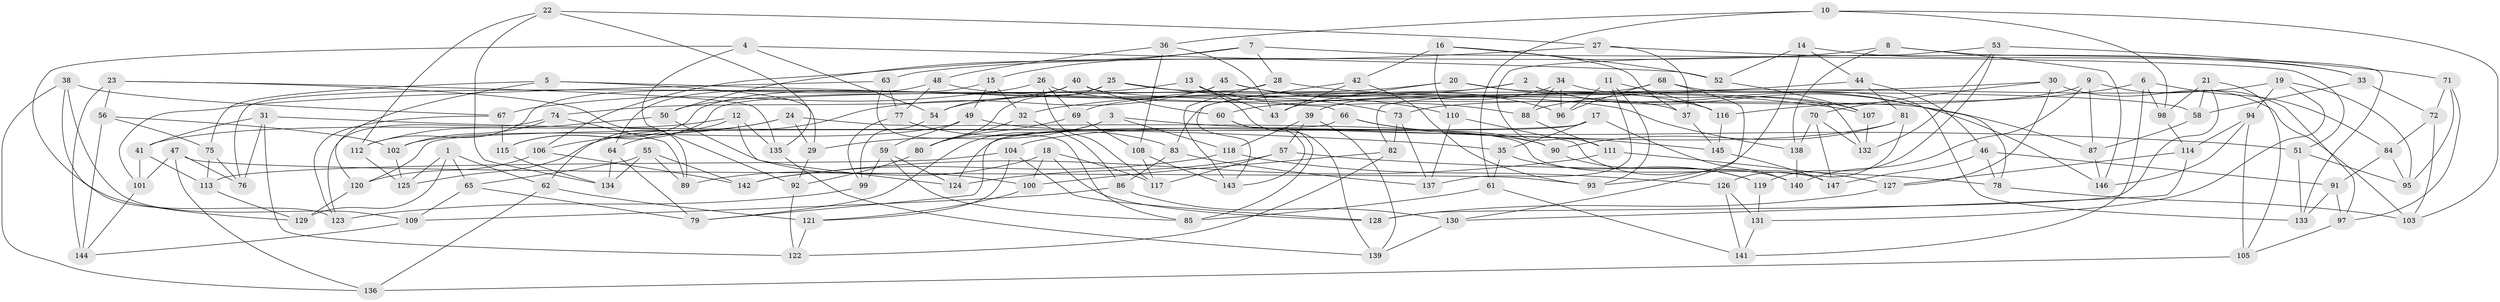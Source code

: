 // coarse degree distribution, {6: 0.6111111111111112, 4: 0.36666666666666664, 5: 0.022222222222222223}
// Generated by graph-tools (version 1.1) at 2025/42/03/06/25 10:42:20]
// undirected, 147 vertices, 294 edges
graph export_dot {
graph [start="1"]
  node [color=gray90,style=filled];
  1;
  2;
  3;
  4;
  5;
  6;
  7;
  8;
  9;
  10;
  11;
  12;
  13;
  14;
  15;
  16;
  17;
  18;
  19;
  20;
  21;
  22;
  23;
  24;
  25;
  26;
  27;
  28;
  29;
  30;
  31;
  32;
  33;
  34;
  35;
  36;
  37;
  38;
  39;
  40;
  41;
  42;
  43;
  44;
  45;
  46;
  47;
  48;
  49;
  50;
  51;
  52;
  53;
  54;
  55;
  56;
  57;
  58;
  59;
  60;
  61;
  62;
  63;
  64;
  65;
  66;
  67;
  68;
  69;
  70;
  71;
  72;
  73;
  74;
  75;
  76;
  77;
  78;
  79;
  80;
  81;
  82;
  83;
  84;
  85;
  86;
  87;
  88;
  89;
  90;
  91;
  92;
  93;
  94;
  95;
  96;
  97;
  98;
  99;
  100;
  101;
  102;
  103;
  104;
  105;
  106;
  107;
  108;
  109;
  110;
  111;
  112;
  113;
  114;
  115;
  116;
  117;
  118;
  119;
  120;
  121;
  122;
  123;
  124;
  125;
  126;
  127;
  128;
  129;
  130;
  131;
  132;
  133;
  134;
  135;
  136;
  137;
  138;
  139;
  140;
  141;
  142;
  143;
  144;
  145;
  146;
  147;
  1 -- 65;
  1 -- 129;
  1 -- 125;
  1 -- 62;
  2 -- 83;
  2 -- 146;
  2 -- 32;
  2 -- 107;
  3 -- 51;
  3 -- 118;
  3 -- 29;
  3 -- 79;
  4 -- 54;
  4 -- 123;
  4 -- 92;
  4 -- 52;
  5 -- 66;
  5 -- 120;
  5 -- 75;
  5 -- 29;
  6 -- 98;
  6 -- 116;
  6 -- 141;
  6 -- 84;
  7 -- 50;
  7 -- 15;
  7 -- 51;
  7 -- 28;
  8 -- 133;
  8 -- 146;
  8 -- 138;
  8 -- 63;
  9 -- 140;
  9 -- 87;
  9 -- 97;
  9 -- 73;
  10 -- 36;
  10 -- 103;
  10 -- 61;
  10 -- 98;
  11 -- 96;
  11 -- 116;
  11 -- 137;
  11 -- 93;
  12 -- 62;
  12 -- 41;
  12 -- 135;
  12 -- 124;
  13 -- 139;
  13 -- 88;
  13 -- 43;
  13 -- 50;
  14 -- 52;
  14 -- 44;
  14 -- 93;
  14 -- 33;
  15 -- 49;
  15 -- 32;
  15 -- 64;
  16 -- 42;
  16 -- 37;
  16 -- 52;
  16 -- 110;
  17 -- 120;
  17 -- 124;
  17 -- 140;
  17 -- 35;
  18 -- 100;
  18 -- 89;
  18 -- 128;
  18 -- 117;
  19 -- 88;
  19 -- 95;
  19 -- 131;
  19 -- 94;
  20 -- 54;
  20 -- 116;
  20 -- 132;
  20 -- 43;
  21 -- 105;
  21 -- 58;
  21 -- 128;
  21 -- 98;
  22 -- 135;
  22 -- 134;
  22 -- 112;
  22 -- 27;
  23 -- 144;
  23 -- 135;
  23 -- 89;
  23 -- 56;
  24 -- 29;
  24 -- 147;
  24 -- 106;
  24 -- 125;
  25 -- 80;
  25 -- 73;
  25 -- 76;
  25 -- 58;
  26 -- 37;
  26 -- 69;
  26 -- 67;
  26 -- 117;
  27 -- 33;
  27 -- 106;
  27 -- 37;
  28 -- 143;
  28 -- 107;
  28 -- 115;
  29 -- 92;
  30 -- 60;
  30 -- 103;
  30 -- 127;
  30 -- 70;
  31 -- 41;
  31 -- 76;
  31 -- 122;
  31 -- 35;
  32 -- 80;
  32 -- 86;
  33 -- 58;
  33 -- 72;
  34 -- 96;
  34 -- 78;
  34 -- 88;
  34 -- 39;
  35 -- 119;
  35 -- 61;
  36 -- 108;
  36 -- 48;
  36 -- 43;
  37 -- 145;
  38 -- 67;
  38 -- 129;
  38 -- 109;
  38 -- 136;
  39 -- 139;
  39 -- 118;
  39 -- 57;
  40 -- 74;
  40 -- 54;
  40 -- 87;
  40 -- 60;
  41 -- 113;
  41 -- 101;
  42 -- 143;
  42 -- 93;
  42 -- 43;
  44 -- 82;
  44 -- 81;
  44 -- 46;
  45 -- 64;
  45 -- 115;
  45 -- 110;
  45 -- 96;
  46 -- 147;
  46 -- 78;
  46 -- 91;
  47 -- 101;
  47 -- 76;
  47 -- 93;
  47 -- 136;
  48 -- 138;
  48 -- 77;
  48 -- 112;
  49 -- 90;
  49 -- 59;
  49 -- 102;
  50 -- 112;
  50 -- 100;
  51 -- 133;
  51 -- 95;
  52 -- 107;
  53 -- 71;
  53 -- 132;
  53 -- 119;
  53 -- 111;
  54 -- 99;
  55 -- 134;
  55 -- 65;
  55 -- 89;
  55 -- 142;
  56 -- 102;
  56 -- 75;
  56 -- 144;
  57 -- 124;
  57 -- 78;
  57 -- 117;
  58 -- 87;
  59 -- 124;
  59 -- 99;
  59 -- 85;
  60 -- 85;
  60 -- 143;
  61 -- 85;
  61 -- 141;
  62 -- 121;
  62 -- 136;
  63 -- 77;
  63 -- 101;
  63 -- 85;
  64 -- 79;
  64 -- 134;
  65 -- 109;
  65 -- 79;
  66 -- 90;
  66 -- 145;
  66 -- 79;
  67 -- 123;
  67 -- 115;
  68 -- 96;
  68 -- 69;
  68 -- 130;
  68 -- 133;
  69 -- 80;
  69 -- 108;
  70 -- 132;
  70 -- 147;
  70 -- 138;
  71 -- 95;
  71 -- 97;
  71 -- 72;
  72 -- 103;
  72 -- 84;
  73 -- 82;
  73 -- 137;
  74 -- 102;
  74 -- 89;
  74 -- 123;
  75 -- 76;
  75 -- 113;
  77 -- 99;
  77 -- 83;
  78 -- 103;
  80 -- 92;
  81 -- 104;
  81 -- 126;
  81 -- 90;
  82 -- 122;
  82 -- 100;
  83 -- 137;
  83 -- 86;
  84 -- 91;
  84 -- 95;
  86 -- 130;
  86 -- 109;
  87 -- 146;
  88 -- 111;
  90 -- 119;
  91 -- 97;
  91 -- 133;
  92 -- 122;
  94 -- 105;
  94 -- 146;
  94 -- 114;
  97 -- 105;
  98 -- 114;
  99 -- 123;
  100 -- 121;
  101 -- 144;
  102 -- 125;
  104 -- 113;
  104 -- 128;
  104 -- 121;
  105 -- 136;
  106 -- 142;
  106 -- 120;
  107 -- 132;
  108 -- 143;
  108 -- 117;
  109 -- 144;
  110 -- 137;
  110 -- 140;
  111 -- 127;
  111 -- 142;
  112 -- 125;
  113 -- 129;
  114 -- 127;
  114 -- 130;
  115 -- 134;
  116 -- 145;
  118 -- 142;
  118 -- 126;
  119 -- 131;
  120 -- 129;
  121 -- 122;
  126 -- 141;
  126 -- 131;
  127 -- 128;
  130 -- 139;
  131 -- 141;
  135 -- 139;
  138 -- 140;
  145 -- 147;
}
